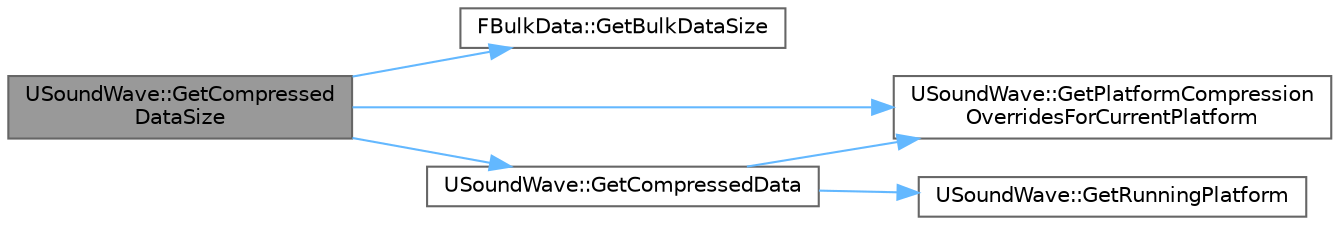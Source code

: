 digraph "USoundWave::GetCompressedDataSize"
{
 // INTERACTIVE_SVG=YES
 // LATEX_PDF_SIZE
  bgcolor="transparent";
  edge [fontname=Helvetica,fontsize=10,labelfontname=Helvetica,labelfontsize=10];
  node [fontname=Helvetica,fontsize=10,shape=box,height=0.2,width=0.4];
  rankdir="LR";
  Node1 [id="Node000001",label="USoundWave::GetCompressed\lDataSize",height=0.2,width=0.4,color="gray40", fillcolor="grey60", style="filled", fontcolor="black",tooltip="Gets the compressed data size from derived data cache for the specified format."];
  Node1 -> Node2 [id="edge1_Node000001_Node000002",color="steelblue1",style="solid",tooltip=" "];
  Node2 [id="Node000002",label="FBulkData::GetBulkDataSize",height=0.2,width=0.4,color="grey40", fillcolor="white", style="filled",URL="$d4/d9b/classFBulkData.html#a2ef4bbad2bbec9c6a1568176525d54b8",tooltip="Returns the size of the bulk data in bytes."];
  Node1 -> Node3 [id="edge2_Node000001_Node000003",color="steelblue1",style="solid",tooltip=" "];
  Node3 [id="Node000003",label="USoundWave::GetCompressedData",height=0.2,width=0.4,color="grey40", fillcolor="white", style="filled",URL="$d9/db4/classUSoundWave.html#a28023ac330a558152a6d997fd2d46249",tooltip="Gets the compressed data from derived data cache for the specified platform Warning,..."];
  Node3 -> Node4 [id="edge3_Node000003_Node000004",color="steelblue1",style="solid",tooltip=" "];
  Node4 [id="Node000004",label="USoundWave::GetPlatformCompression\lOverridesForCurrentPlatform",height=0.2,width=0.4,color="grey40", fillcolor="white", style="filled",URL="$d9/db4/classUSoundWave.html#aca432671a10776f1a1374fd9329f51a9",tooltip="Return the platform compression overrides set for the current platform."];
  Node3 -> Node5 [id="edge4_Node000003_Node000005",color="steelblue1",style="solid",tooltip=" "];
  Node5 [id="Node000005",label="USoundWave::GetRunningPlatform",height=0.2,width=0.4,color="grey40", fillcolor="white", style="filled",URL="$d9/db4/classUSoundWave.html#ab4285bd9033c6b1b0103d36d12fcc279",tooltip="helper function for getting the cached name of the current platform."];
  Node1 -> Node4 [id="edge5_Node000001_Node000004",color="steelblue1",style="solid",tooltip=" "];
}
